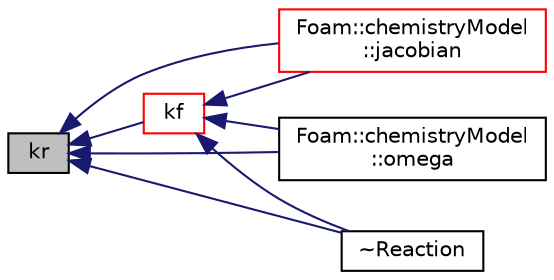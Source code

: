 digraph "kr"
{
  bgcolor="transparent";
  edge [fontname="Helvetica",fontsize="10",labelfontname="Helvetica",labelfontsize="10"];
  node [fontname="Helvetica",fontsize="10",shape=record];
  rankdir="LR";
  Node1 [label="kr",height=0.2,width=0.4,color="black", fillcolor="grey75", style="filled", fontcolor="black"];
  Node1 -> Node2 [dir="back",color="midnightblue",fontsize="10",style="solid",fontname="Helvetica"];
  Node2 [label="Foam::chemistryModel\l::jacobian",height=0.2,width=0.4,color="red",URL="$a00265.html#a8dbf3ce10c612a6f4bfe71ab14c4d914",tooltip="Calculate the Jacobian of the system. "];
  Node1 -> Node3 [dir="back",color="midnightblue",fontsize="10",style="solid",fontname="Helvetica"];
  Node3 [label="kf",height=0.2,width=0.4,color="red",URL="$a02141.html#a1868c6c4eb5865df2569eedbdb9ed32d",tooltip="Forward rate constant. "];
  Node3 -> Node2 [dir="back",color="midnightblue",fontsize="10",style="solid",fontname="Helvetica"];
  Node3 -> Node4 [dir="back",color="midnightblue",fontsize="10",style="solid",fontname="Helvetica"];
  Node4 [label="Foam::chemistryModel\l::omega",height=0.2,width=0.4,color="black",URL="$a00265.html#a0a0efb18ef13f570fe50db7548016ea9",tooltip="Return the reaction rate for reaction r and the reference. "];
  Node3 -> Node5 [dir="back",color="midnightblue",fontsize="10",style="solid",fontname="Helvetica"];
  Node5 [label="~Reaction",height=0.2,width=0.4,color="black",URL="$a02141.html#ac3b086991383b38bb29c0d07a837745a",tooltip="Destructor. "];
  Node1 -> Node4 [dir="back",color="midnightblue",fontsize="10",style="solid",fontname="Helvetica"];
  Node1 -> Node5 [dir="back",color="midnightblue",fontsize="10",style="solid",fontname="Helvetica"];
}
